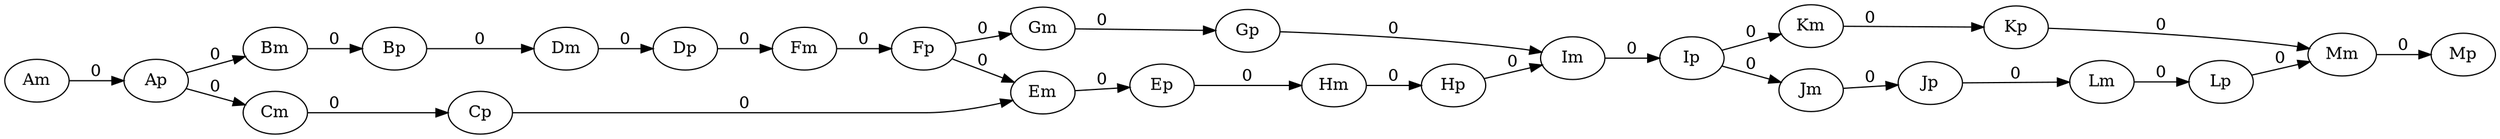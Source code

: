 digraph{
	rankdir=LR
	Am -> Ap [label=0]
	Ap -> Bm [label=0]
	Ap -> Cm [label=0]
	Bm -> Bp [label=0]
	Bp -> Dm [label=0]
	Cm -> Cp [label=0]
	Cp -> Em [label=0]
	Dm -> Dp [label=0]
	Dp -> Fm [label=0]
	Em -> Ep [label=0]
	Ep -> Hm [label=0]
	Fm -> Fp [label=0]
	Fp -> Em [label=0]
	Fp -> Gm [label=0]
	Hm -> Hp [label=0]
	Hp -> Im [label=0]
	Gm -> Gp [label=0]
	Gp -> Im [label=0]
	Im -> Ip [label=0]
	Ip -> Km [label=0]
	Ip -> Jm [label=0]
	Km -> Kp [label=0]
	Kp -> Mm [label=0]
	Jm -> Jp [label=0]
	Jp -> Lm [label=0]
	Lm -> Lp [label=0]
	Lp -> Mm [label=0]
	Mm -> Mp [label=0]
}